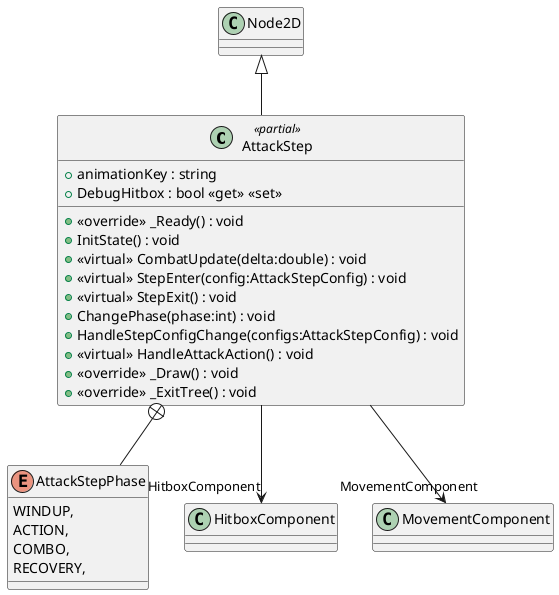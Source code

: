 @startuml
class AttackStep <<partial>> {
    + animationKey : string
    + DebugHitbox : bool <<get>> <<set>>
    + <<override>> _Ready() : void
    + InitState() : void
    + <<virtual>> CombatUpdate(delta:double) : void
    + <<virtual>> StepEnter(config:AttackStepConfig) : void
    + <<virtual>> StepExit() : void
    + ChangePhase(phase:int) : void
    + HandleStepConfigChange(configs:AttackStepConfig) : void
    + <<virtual>> HandleAttackAction() : void
    + <<override>> _Draw() : void
    + <<override>> _ExitTree() : void
}
enum AttackStepPhase {
    WINDUP,
    ACTION,
    COMBO,
    RECOVERY,
}
Node2D <|-- AttackStep
AttackStep --> "HitboxComponent" HitboxComponent
AttackStep --> "MovementComponent" MovementComponent
AttackStep +-- AttackStepPhase
@enduml
